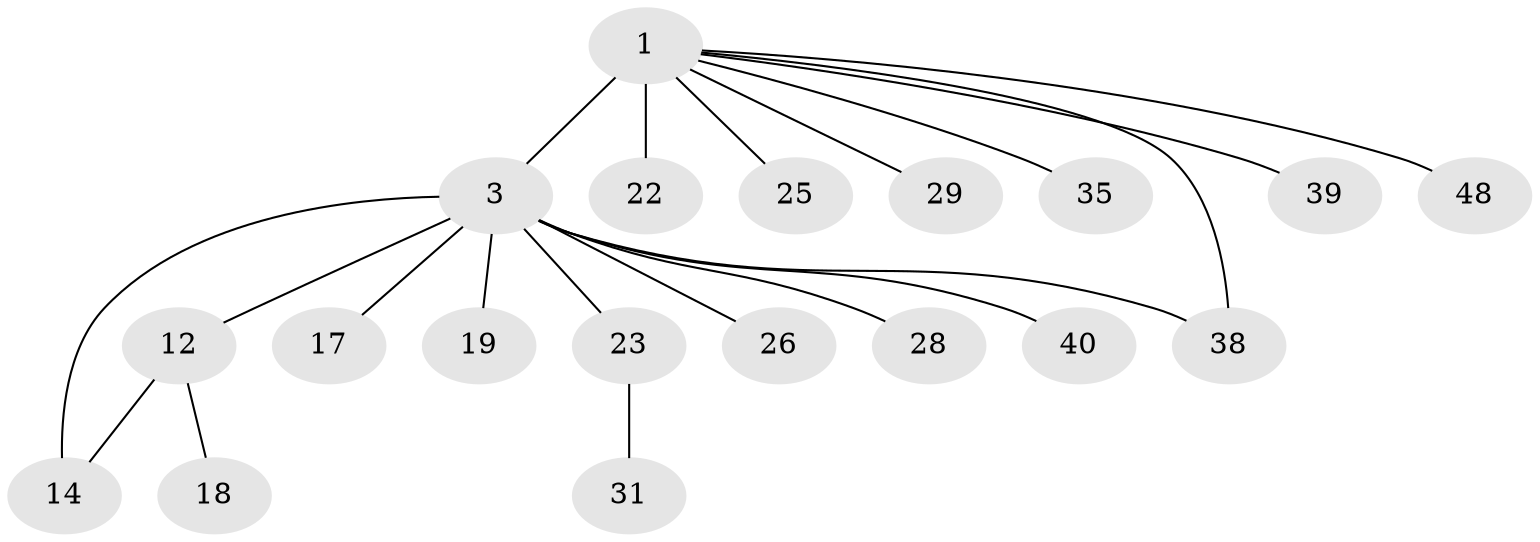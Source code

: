 // original degree distribution, {5: 0.061224489795918366, 8: 0.02040816326530612, 9: 0.02040816326530612, 4: 0.08163265306122448, 6: 0.02040816326530612, 7: 0.04081632653061224, 1: 0.5102040816326531, 3: 0.061224489795918366, 2: 0.1836734693877551}
// Generated by graph-tools (version 1.1) at 2025/19/03/04/25 18:19:55]
// undirected, 19 vertices, 20 edges
graph export_dot {
graph [start="1"]
  node [color=gray90,style=filled];
  1 [super="+7+2"];
  3 [super="+5+4"];
  12 [super="+32"];
  14 [super="+46+41+30"];
  17;
  18 [super="+27"];
  19;
  22;
  23 [super="+42"];
  25;
  26;
  28 [super="+47"];
  29;
  31;
  35;
  38;
  39;
  40;
  48;
  1 -- 3 [weight=6];
  1 -- 22;
  1 -- 35;
  1 -- 38;
  1 -- 39;
  1 -- 48;
  1 -- 25;
  1 -- 29;
  3 -- 19 [weight=2];
  3 -- 38;
  3 -- 40;
  3 -- 12;
  3 -- 17 [weight=2];
  3 -- 23;
  3 -- 28;
  3 -- 26;
  3 -- 14;
  12 -- 14;
  12 -- 18;
  23 -- 31;
}
